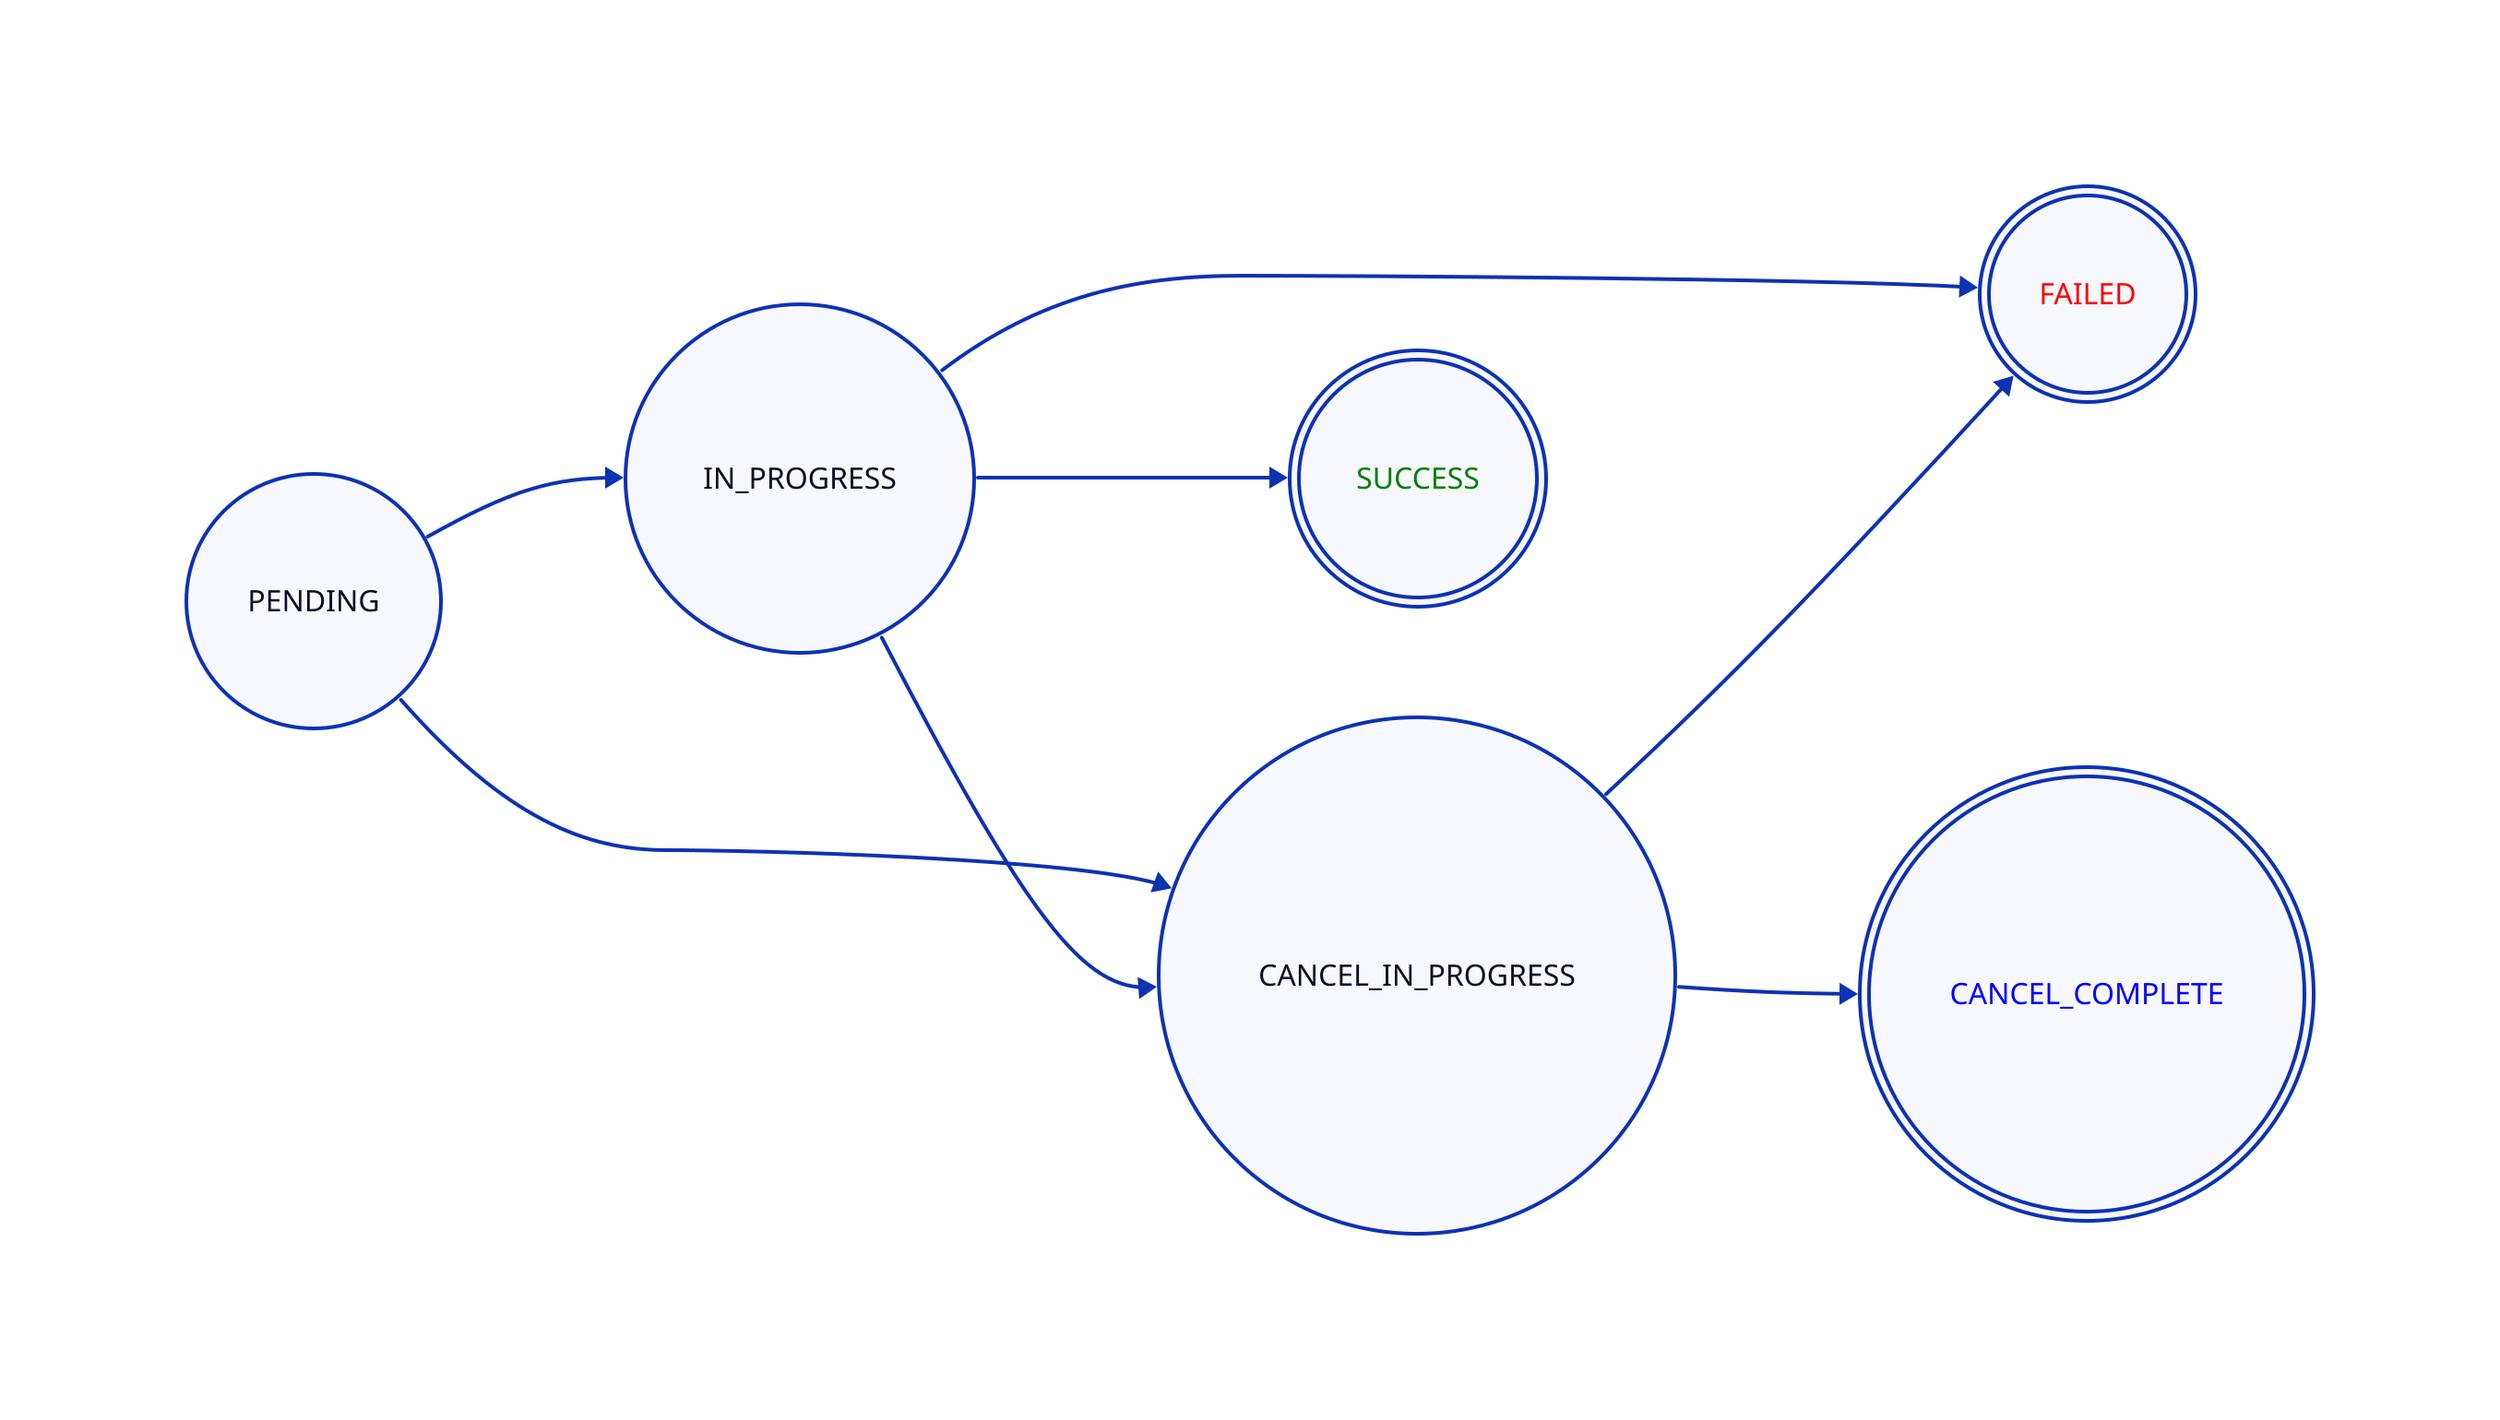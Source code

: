 direction: right

PENDING -> IN_PROGRESS

PENDING -> CANCEL_IN_PROGRESS

IN_PROGRESS -> CANCEL_IN_PROGRESS 

IN_PROGRESS -> SUCCESS

IN_PROGRESS -> FAILED

CANCEL_IN_PROGRESS -> FAILED

CANCEL_IN_PROGRESS -> CANCEL_COMPLETE

PENDING: {
    shape: circle
}

SUCCESS: {
    shape: circle
    style: {
        font-color: green
        double-border: true 
    }
}

FAILED: {
    shape: circle
    style: {
        font-color: red
        double-border: true 
    }
}

IN_PROGRESS: {
    shape: circle  
}

CANCEL_IN_PROGRESS: {
    shape: circle 
}

CANCEL_COMPLETE: {
    shape: circle
    style: {
        font-color: blue
        double-border: true 
    }
}
